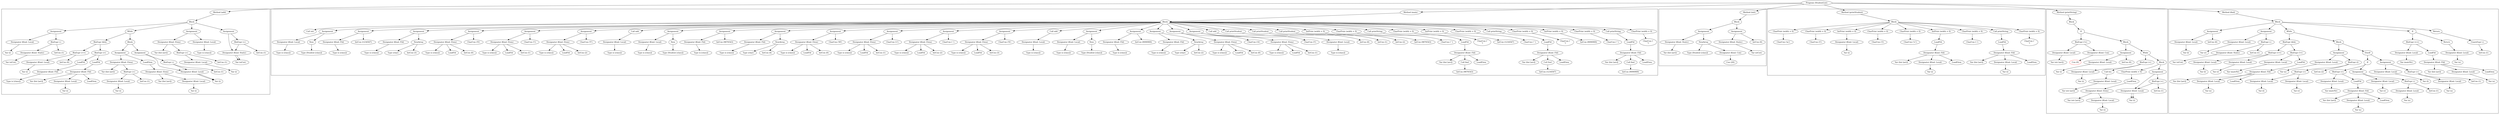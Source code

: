 digraph G {
node0 [label = "Program (StudentList)", color = "black"]
node0 -> node62
node62 [label = "Method (add)", color = "black"]
subgraph cluster_node62 {
node62 -> node63
node63 [label = "Block", color = "black"]
node63 -> node72
node72 [label = "Assignment", color = "black"]
node72 -> node65
node65 [label = "Designator (Kind: Local)", color = "black"]
node65 -> node64
node64 [label = "Var (i)", color = "black"]
node72 -> node71
node71 [label = "BinExpr (-)", color = "black"]
node71 -> node68
node68 [label = "Designator (Kind: Static)", color = "black"]
node68 -> node67
node67 [label = "Var (stCnt)", color = "black"]
node71 -> node70
node70 [label = "IntCon (1)", color = "black"]
node63 -> node115
node115 [label = "While", color = "black"]
node115 -> node92
node92 [label = "BinExpr (&&)", color = "black"]
node92 -> node78
node78 [label = "BinExpr (>=)", color = "black"]
node78 -> node75
node75 [label = "Designator (Kind: Local)", color = "black"]
node75 -> node74
node74 [label = "Var (i)", color = "black"]
node78 -> node77
node77 [label = "IntCon (0)", color = "black"]
node92 -> node91
node91 [label = "BinExpr (<)", color = "black"]
node91 -> node89
node89 [label = "LoadFld", color = "black"]
node89 -> node81
node81 [label = "Designator (Kind: Fld)", color = "black"]
node81 -> node80
node80 [label = "Type (s [class])", color = "black"]
node91 -> node90
node90 [label = "LoadFld", color = "black"]
node90 -> node84
node84 [label = "Designator (Kind: Fld)", color = "black"]
node84 -> node83
node83 [label = "Var (list [arr])", color = "black"]
node84 -> node87
node87 [label = "Designator (Kind: Local)", color = "black"]
node87 -> node86
node86 [label = "Var (i)", color = "black"]
node84 -> node88
node88 [label = "LoadElem", color = "black"]
node115 -> node93
node93 [label = "Block", color = "black"]
node93 -> node109
node109 [label = "Assignment", color = "black"]
node109 -> node95
node95 [label = "Designator (Kind: Elem)", color = "black"]
node95 -> node94
node94 [label = "Var (list [arr])", color = "black"]
node95 -> node101
node101 [label = "BinExpr (+)", color = "black"]
node101 -> node98
node98 [label = "Designator (Kind: Local)", color = "black"]
node98 -> node97
node97 [label = "Var (i)", color = "black"]
node101 -> node100
node100 [label = "IntCon (1)", color = "black"]
node109 -> node108
node108 [label = "LoadElem", color = "black"]
node108 -> node104
node104 [label = "Designator (Kind: Elem)", color = "black"]
node104 -> node103
node103 [label = "Var (list [arr])", color = "black"]
node104 -> node107
node107 [label = "Designator (Kind: Local)", color = "black"]
node107 -> node106
node106 [label = "Var (i)", color = "black"]
node93 -> node114
node114 [label = "Assignment", color = "black"]
node114 -> node111
node111 [label = "Designator (Kind: Local)", color = "black"]
node111 -> node110
node110 [label = "Var (i)", color = "black"]
node114 -> node113
node113 [label = "BinExpr (-)", color = "black"]
node113 -> node111
node111 [label = "Designator (Kind: Local)", color = "black"]
node111 -> node110
node110 [label = "Var (i)", color = "black"]
node113 -> node112
node112 [label = "IntCon (1)", color = "black"]
node63 -> node127
node127 [label = "Assignment", color = "black"]
node127 -> node117
node117 [label = "Designator (Kind: Elem)", color = "black"]
node117 -> node116
node116 [label = "Var (list [arr])", color = "black"]
node117 -> node123
node123 [label = "BinExpr (+)", color = "black"]
node123 -> node120
node120 [label = "Designator (Kind: Local)", color = "black"]
node120 -> node119
node119 [label = "Var (i)", color = "black"]
node123 -> node122
node122 [label = "IntCon (1)", color = "black"]
node127 -> node126
node126 [label = "Designator (Kind: Local)", color = "black"]
node126 -> node125
node125 [label = "Type (s [class])", color = "black"]
node63 -> node132
node132 [label = "Assignment", color = "black"]
node132 -> node129
node129 [label = "Designator (Kind: Static)", color = "black"]
node129 -> node128
node128 [label = "Var (stCnt)", color = "black"]
node132 -> node131
node131 [label = "BinExpr (+)", color = "black"]
node131 -> node129
node129 [label = "Designator (Kind: Static)", color = "black"]
node129 -> node128
node128 [label = "Var (stCnt)", color = "black"]
node131 -> node130
node130 [label = "IntCon (1)", color = "black"]
}
node0 -> node285
node285 [label = "Method (main)", color = "black"]
subgraph cluster_node285 {
node285 -> node286
node286 [label = "Block", color = "black"]
node286 -> node290
node290 [label = "Call init", color = "black"]
node286 -> node296
node296 [label = "Assignment", color = "black"]
node296 -> node292
node292 [label = "Designator (Kind: Local)", color = "black"]
node292 -> node291
node291 [label = "Type (s [class])", color = "black"]
node296 -> node295
node295 [label = "New", color = "black"]
node295 -> node294
node294 [label = "Type (Student [class])", color = "black"]
node286 -> node301
node301 [label = "Assignment", color = "black"]
node301 -> node298
node298 [label = "Designator (Kind: Fld)", color = "black"]
node298 -> node297
node297 [label = "Type (s [class])", color = "black"]
node301 -> node300
node300 [label = "IntCon (1234567)", color = "black"]
node286 -> node309
node309 [label = "Assignment", color = "black"]
node309 -> node303
node303 [label = "Designator (Kind: Fld)", color = "black"]
node303 -> node302
node302 [label = "Type (s [class])", color = "black"]
node309 -> node308
node308 [label = "NewArray", color = "black"]
node308 -> node305
node305 [label = "Type (char)", color = "black"]
node308 -> node307
node307 [label = "IntCon (3)", color = "black"]
node286 -> node317
node317 [label = "Assignment", color = "black"]
node317 -> node311
node311 [label = "Designator (Kind: Elem)", color = "black"]
node311 -> node310
node310 [label = "Type (s [class])", color = "black"]
node311 -> node314
node314 [label = "LoadFld", color = "black"]
node311 -> node313
node313 [label = "IntCon (0)", color = "black"]
node317 -> node316
node316 [label = "CharCon ('X')", color = "black"]
node286 -> node325
node325 [label = "Assignment", color = "black"]
node325 -> node319
node319 [label = "Designator (Kind: Elem)", color = "black"]
node319 -> node318
node318 [label = "Type (s [class])", color = "black"]
node319 -> node322
node322 [label = "LoadFld", color = "black"]
node319 -> node321
node321 [label = "IntCon (1)", color = "black"]
node325 -> node324
node324 [label = "CharCon ('\\')", color = "black"]
node286 -> node333
node333 [label = "Assignment", color = "black"]
node333 -> node327
node327 [label = "Designator (Kind: Elem)", color = "black"]
node327 -> node326
node326 [label = "Type (s [class])", color = "black"]
node327 -> node330
node330 [label = "LoadFld", color = "black"]
node327 -> node329
node329 [label = "IntCon (2)", color = "black"]
node333 -> node332
node332 [label = "CharCon ('Y')", color = "black"]
node286 -> node340
node340 [label = "Call add", color = "black"]
node340 -> node338
node338 [label = "Designator (Kind: Local)", color = "black"]
node338 -> node337
node337 [label = "Type (s [class])", color = "black"]
node286 -> node346
node346 [label = "Assignment", color = "black"]
node346 -> node342
node342 [label = "Designator (Kind: Local)", color = "black"]
node342 -> node341
node341 [label = "Type (s [class])", color = "black"]
node346 -> node345
node345 [label = "New", color = "black"]
node345 -> node344
node344 [label = "Type (Student [class])", color = "black"]
node286 -> node351
node351 [label = "Assignment", color = "black"]
node351 -> node348
node348 [label = "Designator (Kind: Fld)", color = "black"]
node348 -> node347
node347 [label = "Type (s [class])", color = "black"]
node351 -> node350
node350 [label = "IntCon (9876543)", color = "black"]
node286 -> node359
node359 [label = "Assignment", color = "black"]
node359 -> node353
node353 [label = "Designator (Kind: Fld)", color = "black"]
node353 -> node352
node352 [label = "Type (s [class])", color = "black"]
node359 -> node358
node358 [label = "NewArray", color = "black"]
node358 -> node355
node355 [label = "Type (char)", color = "black"]
node358 -> node357
node357 [label = "IntCon (4)", color = "black"]
node286 -> node367
node367 [label = "Assignment", color = "black"]
node367 -> node361
node361 [label = "Designator (Kind: Elem)", color = "black"]
node361 -> node360
node360 [label = "Type (s [class])", color = "black"]
node361 -> node364
node364 [label = "LoadFld", color = "black"]
node361 -> node363
node363 [label = "IntCon (0)", color = "black"]
node367 -> node366
node366 [label = "CharCon ('M')", color = "black"]
node286 -> node375
node375 [label = "Assignment", color = "black"]
node375 -> node369
node369 [label = "Designator (Kind: Elem)", color = "black"]
node369 -> node368
node368 [label = "Type (s [class])", color = "black"]
node369 -> node372
node372 [label = "LoadFld", color = "black"]
node369 -> node371
node371 [label = "IntCon (1)", color = "black"]
node375 -> node374
node374 [label = "CharCon ('r')", color = "black"]
node286 -> node383
node383 [label = "Assignment", color = "black"]
node383 -> node377
node377 [label = "Designator (Kind: Elem)", color = "black"]
node377 -> node376
node376 [label = "Type (s [class])", color = "black"]
node377 -> node380
node380 [label = "LoadFld", color = "black"]
node377 -> node379
node379 [label = "IntCon (2)", color = "black"]
node383 -> node382
node382 [label = "CharCon ('.')", color = "black"]
node286 -> node391
node391 [label = "Assignment", color = "black"]
node391 -> node385
node385 [label = "Designator (Kind: Elem)", color = "black"]
node385 -> node384
node384 [label = "Type (s [class])", color = "black"]
node385 -> node388
node388 [label = "LoadFld", color = "black"]
node385 -> node387
node387 [label = "IntCon (3)", color = "black"]
node391 -> node390
node390 [label = "CharCon ('X')", color = "black"]
node286 -> node398
node398 [label = "Call add", color = "black"]
node398 -> node396
node396 [label = "Designator (Kind: Local)", color = "black"]
node396 -> node395
node395 [label = "Type (s [class])", color = "black"]
node286 -> node404
node404 [label = "Assignment", color = "black"]
node404 -> node400
node400 [label = "Designator (Kind: Local)", color = "black"]
node400 -> node399
node399 [label = "Type (s [class])", color = "black"]
node404 -> node403
node403 [label = "New", color = "black"]
node403 -> node402
node402 [label = "Type (Student [class])", color = "black"]
node286 -> node409
node409 [label = "Assignment", color = "black"]
node409 -> node406
node406 [label = "Designator (Kind: Fld)", color = "black"]
node406 -> node405
node405 [label = "Type (s [class])", color = "black"]
node409 -> node408
node408 [label = "IntCon (9090900)", color = "black"]
node286 -> node417
node417 [label = "Assignment", color = "black"]
node417 -> node411
node411 [label = "Designator (Kind: Fld)", color = "black"]
node411 -> node410
node410 [label = "Type (s [class])", color = "black"]
node417 -> node416
node416 [label = "NewArray", color = "black"]
node416 -> node413
node413 [label = "Type (char)", color = "black"]
node416 -> node415
node415 [label = "IntCon (2)", color = "black"]
node286 -> node425
node425 [label = "Assignment", color = "black"]
node425 -> node419
node419 [label = "Designator (Kind: Elem)", color = "black"]
node419 -> node418
node418 [label = "Type (s [class])", color = "black"]
node419 -> node422
node422 [label = "LoadFld", color = "black"]
node419 -> node421
node421 [label = "IntCon (0)", color = "black"]
node425 -> node424
node424 [label = "CharCon ('A')", color = "black"]
node286 -> node433
node433 [label = "Assignment", color = "black"]
node433 -> node427
node427 [label = "Designator (Kind: Elem)", color = "black"]
node427 -> node426
node426 [label = "Type (s [class])", color = "black"]
node427 -> node430
node430 [label = "LoadFld", color = "black"]
node427 -> node429
node429 [label = "IntCon (1)", color = "black"]
node433 -> node432
node432 [label = "CharCon ('l')", color = "black"]
node286 -> node440
node440 [label = "Call add", color = "black"]
node440 -> node438
node438 [label = "Designator (Kind: Local)", color = "black"]
node438 -> node437
node437 [label = "Type (s [class])", color = "black"]
node286 -> node446
node446 [label = "Call printStudent", color = "black"]
node446 -> node444
node444 [label = "IntCon (0)", color = "black"]
node286 -> node452
node452 [label = "Call printStudent", color = "black"]
node452 -> node450
node450 [label = "IntCon (1)", color = "black"]
node286 -> node458
node458 [label = "Call printStudent", color = "black"]
node458 -> node456
node456 [label = "IntCon (2)", color = "black"]
node286 -> node461
node461 [label = "IntPrint (width = 0)", color = "black"]
node461 -> node460
node460 [label = "IntCon (9876543)", color = "black"]
node286 -> node464
node464 [label = "CharPrint (width = 0)", color = "black"]
node464 -> node463
node463 [label = "CharCon (' ')", color = "black"]
node286 -> node479
node479 [label = "Call printString", color = "black"]
node479 -> node477
node477 [label = "LoadFld", color = "black"]
node477 -> node469
node469 [label = "Designator (Kind: Fld)", color = "black"]
node469 -> node468
node468 [label = "Var (list [arr])", color = "black"]
node469 -> node475
node475 [label = "Call find", color = "black"]
node475 -> node474
node474 [label = "IntCon (9876543)", color = "black"]
node469 -> node476
node476 [label = "LoadElem", color = "black"]
node286 -> node482
node482 [label = "CharPrint (width = 0)", color = "black"]
node482 -> node481
node481 [label = "CharCon ('\n')", color = "black"]
node286 -> node485
node485 [label = "IntPrint (width = 0)", color = "black"]
node485 -> node484
node484 [label = "IntCon (1234567)", color = "black"]
node286 -> node488
node488 [label = "CharPrint (width = 0)", color = "black"]
node488 -> node487
node487 [label = "CharCon (' ')", color = "black"]
node286 -> node503
node503 [label = "Call printString", color = "black"]
node503 -> node501
node501 [label = "LoadFld", color = "black"]
node501 -> node493
node493 [label = "Designator (Kind: Fld)", color = "black"]
node493 -> node492
node492 [label = "Var (list [arr])", color = "black"]
node493 -> node499
node499 [label = "Call find", color = "black"]
node499 -> node498
node498 [label = "IntCon (1234567)", color = "black"]
node493 -> node500
node500 [label = "LoadElem", color = "black"]
node286 -> node506
node506 [label = "CharPrint (width = 0)", color = "black"]
node506 -> node505
node505 [label = "CharCon ('\n')", color = "black"]
node286 -> node509
node509 [label = "IntPrint (width = 0)", color = "black"]
node509 -> node508
node508 [label = "IntCon (9090900)", color = "black"]
node286 -> node512
node512 [label = "CharPrint (width = 0)", color = "black"]
node512 -> node511
node511 [label = "CharCon (' ')", color = "black"]
node286 -> node527
node527 [label = "Call printString", color = "black"]
node527 -> node525
node525 [label = "LoadFld", color = "black"]
node525 -> node517
node517 [label = "Designator (Kind: Fld)", color = "black"]
node517 -> node516
node516 [label = "Var (list [arr])", color = "black"]
node517 -> node523
node523 [label = "Call find", color = "black"]
node523 -> node522
node522 [label = "IntCon (9090900)", color = "black"]
node517 -> node524
node524 [label = "LoadElem", color = "black"]
node286 -> node530
node530 [label = "CharPrint (width = 0)", color = "black"]
node530 -> node529
node529 [label = "CharCon ('\n')", color = "black"]
}
node0 -> node46
node46 [label = "Method (init)", color = "black"]
subgraph cluster_node46 {
node46 -> node47
node47 [label = "Block", color = "black"]
node47 -> node56
node56 [label = "Assignment", color = "black"]
node56 -> node49
node49 [label = "Designator (Kind: Static)", color = "black"]
node49 -> node48
node48 [label = "Var (list [arr])", color = "black"]
node56 -> node55
node55 [label = "NewArray", color = "black"]
node55 -> node51
node51 [label = "Type (Student [class])", color = "black"]
node55 -> node54
node54 [label = "Designator (Kind: Con)", color = "black"]
node54 -> node53
node53 [label = "Con (20)", color = "black"]
node47 -> node61
node61 [label = "Assignment", color = "black"]
node61 -> node58
node58 [label = "Designator (Kind: Static)", color = "black"]
node58 -> node57
node57 [label = "Var (stCnt)", color = "black"]
node61 -> node60
node60 [label = "IntCon (0)", color = "black"]
}
node0 -> node240
node240 [label = "Method (printStudent)", color = "black"]
subgraph cluster_node240 {
node240 -> node241
node241 [label = "Block", color = "black"]
node241 -> node244
node244 [label = "CharPrint (width = 0)", color = "black"]
node244 -> node243
node243 [label = "CharCon ('m')", color = "black"]
node241 -> node247
node247 [label = "CharPrint (width = 0)", color = "black"]
node247 -> node246
node246 [label = "CharCon ('[')", color = "black"]
node241 -> node251
node251 [label = "IntPrint (width = 0)", color = "black"]
node251 -> node250
node250 [label = "Designator (Kind: Local)", color = "black"]
node250 -> node249
node249 [label = "Var (i)", color = "black"]
node241 -> node254
node254 [label = "CharPrint (width = 0)", color = "black"]
node254 -> node253
node253 [label = "CharCon (']')", color = "black"]
node241 -> node257
node257 [label = "CharPrint (width = 0)", color = "black"]
node257 -> node256
node256 [label = "CharCon ('=')", color = "black"]
node241 -> node266
node266 [label = "IntPrint (width = 0)", color = "black"]
node266 -> node265
node265 [label = "LoadFld", color = "black"]
node265 -> node260
node260 [label = "Designator (Kind: Fld)", color = "black"]
node260 -> node259
node259 [label = "Var (list [arr])", color = "black"]
node260 -> node263
node263 [label = "Designator (Kind: Local)", color = "black"]
node263 -> node262
node262 [label = "Var (i)", color = "black"]
node260 -> node264
node264 [label = "LoadElem", color = "black"]
node241 -> node269
node269 [label = "CharPrint (width = 0)", color = "black"]
node269 -> node268
node268 [label = "CharCon (',')", color = "black"]
node241 -> node281
node281 [label = "Call printString", color = "black"]
node281 -> node279
node279 [label = "LoadFld", color = "black"]
node279 -> node274
node274 [label = "Designator (Kind: Fld)", color = "black"]
node274 -> node273
node273 [label = "Var (list [arr])", color = "black"]
node274 -> node277
node277 [label = "Designator (Kind: Local)", color = "black"]
node277 -> node276
node276 [label = "Var (i)", color = "black"]
node274 -> node278
node278 [label = "LoadElem", color = "black"]
node241 -> node284
node284 [label = "CharPrint (width = 0)", color = "black"]
node284 -> node283
node283 [label = "CharCon ('\n')", color = "black"]
}
node0 -> node4
node4 [label = "Method (printString)", color = "black"]
subgraph cluster_node4 {
node4 -> node5
node5 [label = "Block", color = "black"]
node5 -> node45
node45 [label = "If", color = "black"]
node45 -> node12
node12 [label = "BinExpr (!=)", color = "black"]
node12 -> node8
node8 [label = "Designator (Kind: Local)", color = "black"]
node8 -> node7
node7 [label = "Var (str [arr])", color = "black"]
node12 -> node11
node11 [label = "Designator (Kind: Con)", color = "black"]
node11 -> node10
node10 [label = "Con (0)", color = "red"]
node45 -> node13
node13 [label = "Block", color = "black"]
node13 -> node18
node18 [label = "Assignment", color = "black"]
node18 -> node15
node15 [label = "Designator (Kind: Local)", color = "black"]
node15 -> node14
node14 [label = "Var (i)", color = "black"]
node18 -> node17
node17 [label = "IntCon (0)", color = "black"]
node13 -> node44
node44 [label = "While", color = "black"]
node44 -> node29
node29 [label = "BinExpr (<)", color = "black"]
node29 -> node21
node21 [label = "Designator (Kind: Local)", color = "black"]
node21 -> node20
node20 [label = "Var (i)", color = "black"]
node29 -> node28
node28 [label = "Call len", color = "black"]
node28 -> node27
node27 [label = "Designator (Kind: Local)", color = "black"]
node27 -> node26
node26 [label = "Var (str [arr])", color = "black"]
node44 -> node30
node30 [label = "Block", color = "black"]
node30 -> node38
node38 [label = "CharPrint (width = 0)", color = "black"]
node38 -> node37
node37 [label = "LoadElem", color = "black"]
node37 -> node33
node33 [label = "Designator (Kind: Elem)", color = "black"]
node33 -> node32
node32 [label = "Var (str [arr])", color = "black"]
node33 -> node36
node36 [label = "Designator (Kind: Local)", color = "black"]
node36 -> node35
node35 [label = "Var (i)", color = "black"]
node30 -> node43
node43 [label = "Assignment", color = "black"]
node43 -> node40
node40 [label = "Designator (Kind: Local)", color = "black"]
node40 -> node39
node39 [label = "Var (i)", color = "black"]
node43 -> node42
node42 [label = "BinExpr (+)", color = "black"]
node42 -> node40
node40 [label = "Designator (Kind: Local)", color = "black"]
node40 -> node39
node39 [label = "Var (i)", color = "black"]
node42 -> node41
node41 [label = "IntCon (1)", color = "black"]
}
node0 -> node133
node133 [label = "Method (find)", color = "black"]
subgraph cluster_node133 {
node133 -> node134
node134 [label = "Block", color = "black"]
node134 -> node139
node139 [label = "Assignment", color = "black"]
node139 -> node136
node136 [label = "Designator (Kind: Local)", color = "black"]
node136 -> node135
node135 [label = "Var (l)", color = "black"]
node139 -> node138
node138 [label = "IntCon (0)", color = "black"]
node134 -> node148
node148 [label = "Assignment", color = "black"]
node148 -> node141
node141 [label = "Designator (Kind: Local)", color = "black"]
node141 -> node140
node140 [label = "Var (r)", color = "black"]
node148 -> node147
node147 [label = "BinExpr (-)", color = "black"]
node147 -> node144
node144 [label = "Designator (Kind: Static)", color = "black"]
node144 -> node143
node143 [label = "Var (stCnt)", color = "black"]
node147 -> node146
node146 [label = "IntCon (1)", color = "black"]
node134 -> node216
node216 [label = "While", color = "black"]
node216 -> node168
node168 [label = "BinExpr (&&)", color = "black"]
node168 -> node155
node155 [label = "BinExpr (<=)", color = "black"]
node155 -> node151
node151 [label = "Designator (Kind: Local)", color = "black"]
node151 -> node150
node150 [label = "Var (l)", color = "black"]
node155 -> node154
node154 [label = "Designator (Kind: Local)", color = "black"]
node154 -> node153
node153 [label = "Var (r)", color = "black"]
node168 -> node167
node167 [label = "BinExpr (!=)", color = "black"]
node167 -> node158
node158 [label = "Designator (Kind: Local)", color = "black"]
node158 -> node157
node157 [label = "Var (matrNr)", color = "black"]
node167 -> node166
node166 [label = "LoadFld", color = "black"]
node166 -> node161
node161 [label = "Designator (Kind: Fld)", color = "black"]
node161 -> node160
node160 [label = "Var (list [arr])", color = "black"]
node161 -> node164
node164 [label = "Designator (Kind: Local)", color = "black"]
node164 -> node163
node163 [label = "Var (x)", color = "black"]
node161 -> node165
node165 [label = "LoadElem", color = "black"]
node216 -> node169
node169 [label = "Block", color = "black"]
node169 -> node183
node183 [label = "Assignment", color = "black"]
node183 -> node171
node171 [label = "Designator (Kind: Local)", color = "black"]
node171 -> node170
node170 [label = "Var (x)", color = "black"]
node183 -> node182
node182 [label = "BinExpr (/)", color = "black"]
node182 -> node179
node179 [label = "BinExpr (+)", color = "black"]
node179 -> node175
node175 [label = "Designator (Kind: Local)", color = "black"]
node175 -> node174
node174 [label = "Var (l)", color = "black"]
node179 -> node178
node178 [label = "Designator (Kind: Local)", color = "black"]
node178 -> node177
node177 [label = "Var (r)", color = "black"]
node182 -> node181
node181 [label = "IntCon (2)", color = "black"]
node169 -> node215
node215 [label = "ElseIf", color = "black"]
node215 -> node205
node205 [label = "If", color = "black"]
node205 -> node195
node195 [label = "BinExpr (<)", color = "black"]
node195 -> node186
node186 [label = "Designator (Kind: Local)", color = "black"]
node186 -> node185
node185 [label = "Var (matrNr)", color = "black"]
node195 -> node194
node194 [label = "LoadFld", color = "black"]
node194 -> node189
node189 [label = "Designator (Kind: Fld)", color = "black"]
node189 -> node188
node188 [label = "Var (list [arr])", color = "black"]
node189 -> node192
node192 [label = "Designator (Kind: Local)", color = "black"]
node192 -> node191
node191 [label = "Var (x)", color = "black"]
node189 -> node193
node193 [label = "LoadElem", color = "black"]
node205 -> node204
node204 [label = "Assignment", color = "black"]
node204 -> node197
node197 [label = "Designator (Kind: Local)", color = "black"]
node197 -> node196
node196 [label = "Var (r)", color = "black"]
node204 -> node203
node203 [label = "BinExpr (-)", color = "black"]
node203 -> node200
node200 [label = "Designator (Kind: Local)", color = "black"]
node200 -> node199
node199 [label = "Var (x)", color = "black"]
node203 -> node202
node202 [label = "IntCon (1)", color = "black"]
node215 -> node214
node214 [label = "Assignment", color = "black"]
node214 -> node207
node207 [label = "Designator (Kind: Local)", color = "black"]
node207 -> node206
node206 [label = "Var (l)", color = "black"]
node214 -> node213
node213 [label = "BinExpr (+)", color = "black"]
node213 -> node210
node210 [label = "Designator (Kind: Local)", color = "black"]
node210 -> node209
node209 [label = "Var (x)", color = "black"]
node213 -> node212
node212 [label = "IntCon (1)", color = "black"]
node134 -> node234
node234 [label = "If", color = "black"]
node234 -> node228
node228 [label = "BinExpr (==)", color = "black"]
node228 -> node219
node219 [label = "Designator (Kind: Local)", color = "black"]
node219 -> node218
node218 [label = "Var (matrNr)", color = "black"]
node228 -> node227
node227 [label = "LoadFld", color = "black"]
node227 -> node222
node222 [label = "Designator (Kind: Fld)", color = "black"]
node222 -> node221
node221 [label = "Var (list [arr])", color = "black"]
node222 -> node225
node225 [label = "Designator (Kind: Local)", color = "black"]
node225 -> node224
node224 [label = "Var (x)", color = "black"]
node222 -> node226
node226 [label = "LoadElem", color = "black"]
node234 -> node233
node233 [label = "Return", color = "black"]
node233 -> node232
node232 [label = "Designator (Kind: Local)", color = "black"]
node232 -> node231
node231 [label = "Var (x)", color = "black"]
node134 -> node239
node239 [label = "Return", color = "black"]
node239 -> node238
node238 [label = "UnaryExpr (-)", color = "black"]
node238 -> node237
node237 [label = "IntCon (1)", color = "black"]
}
}